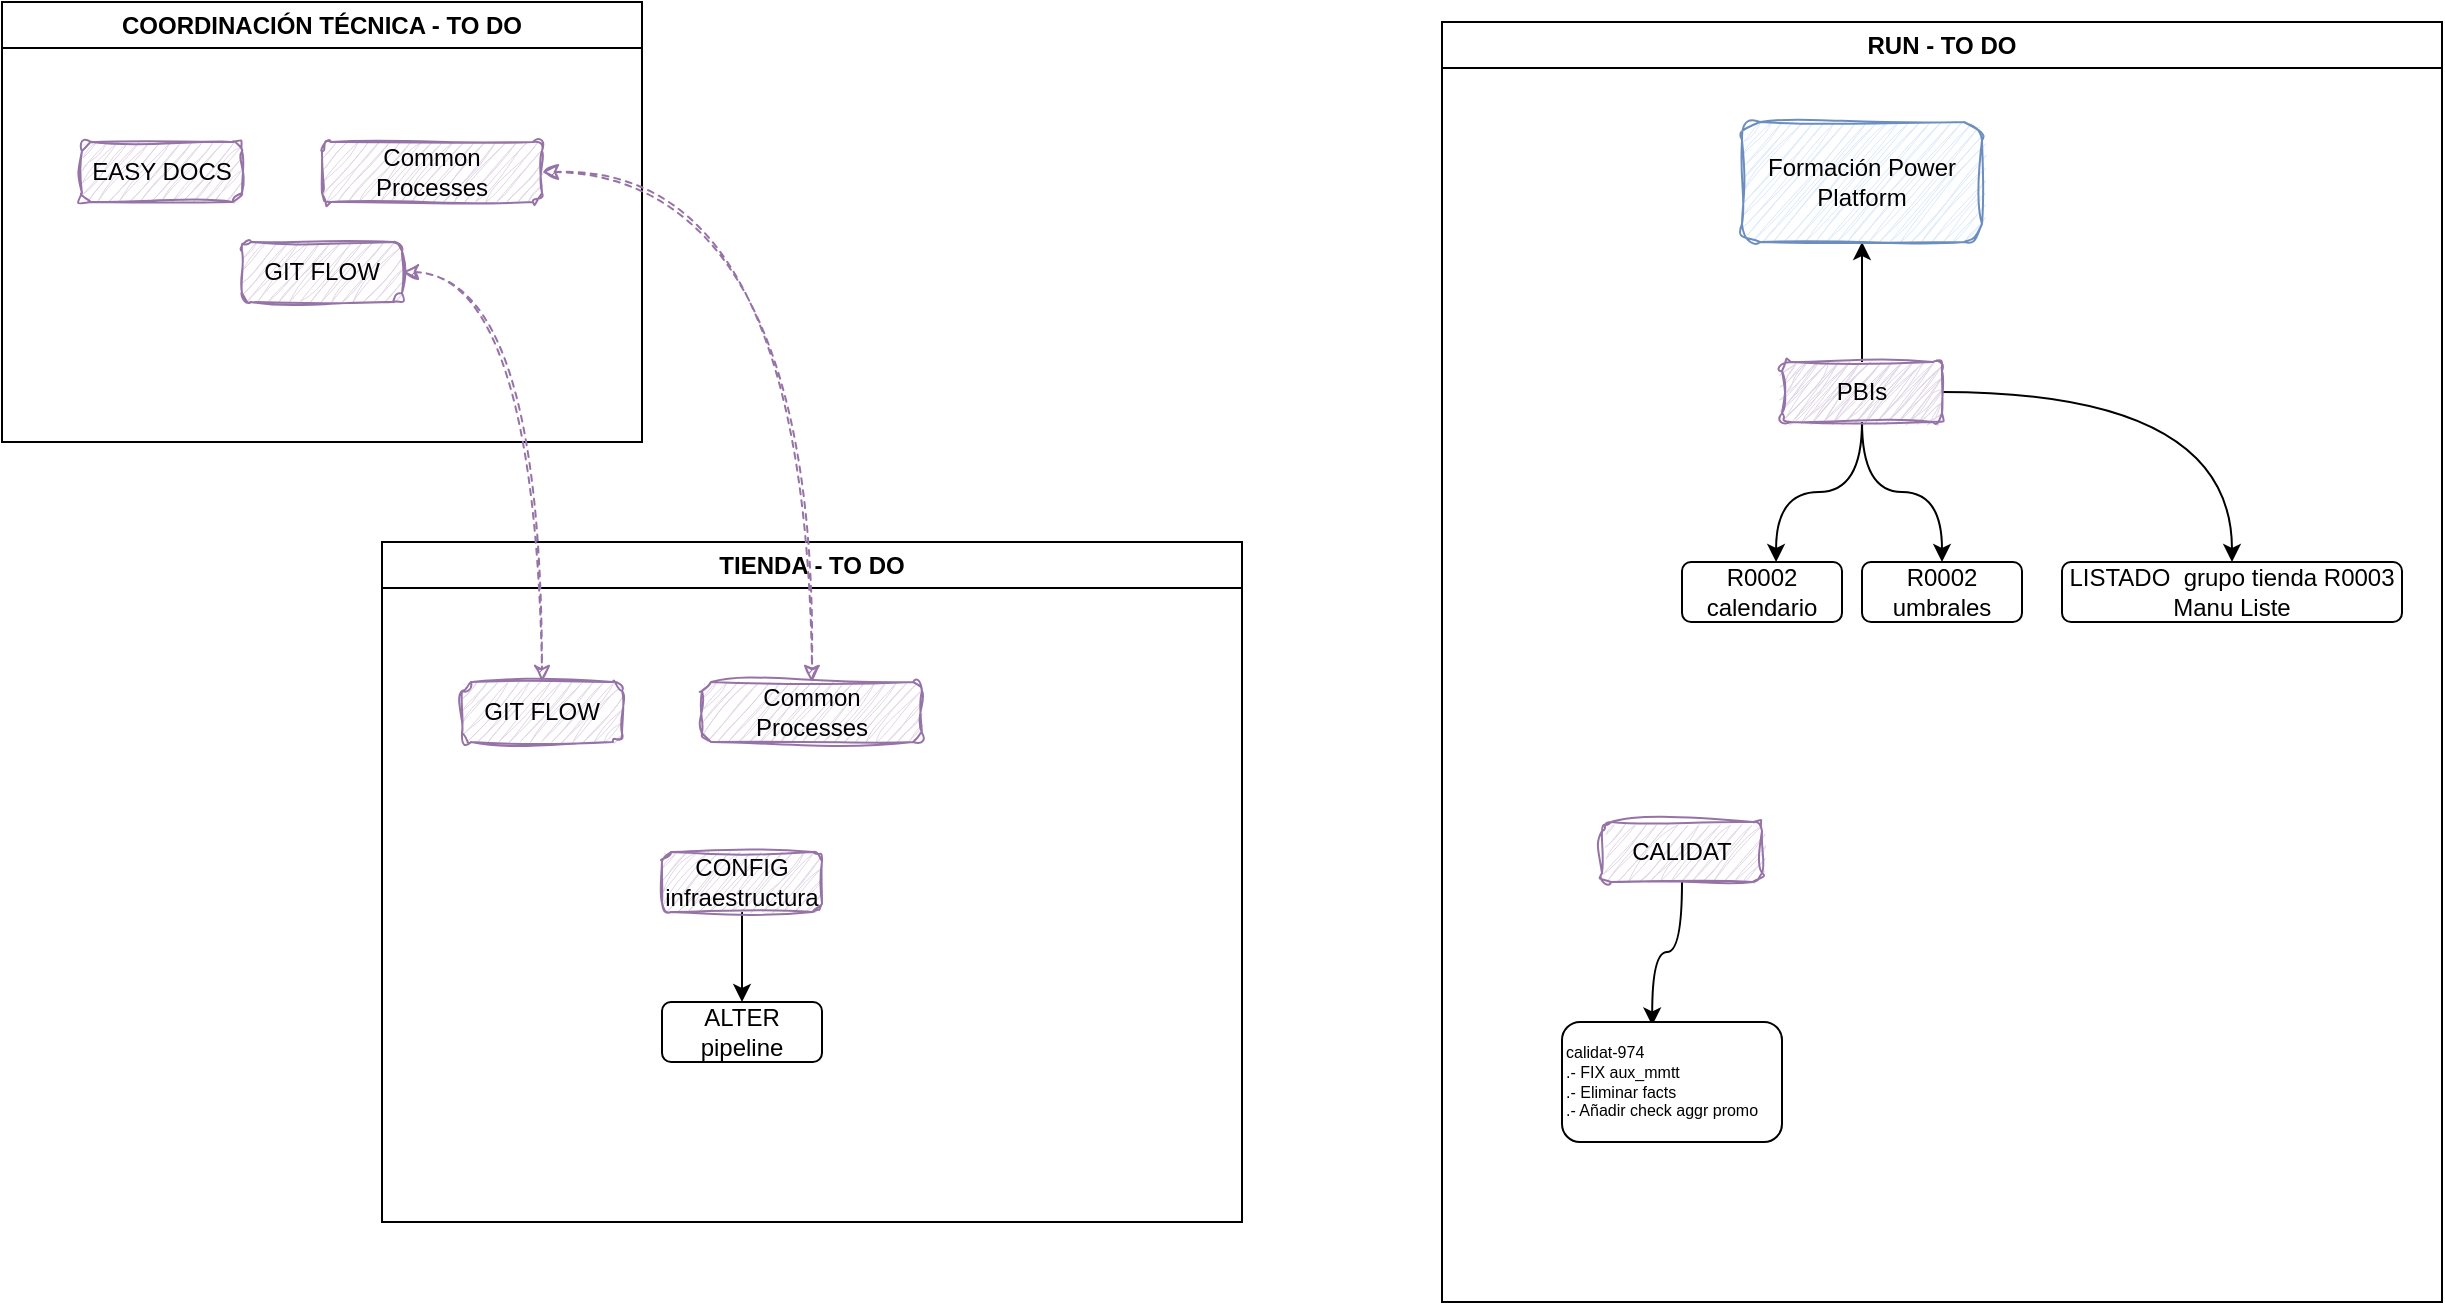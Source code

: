 <mxfile version="21.0.8" type="github">
  <diagram id="LJ3lU3-_otBDvy5FKb0J" name="Page-1">
    <mxGraphModel dx="1434" dy="804" grid="1" gridSize="10" guides="1" tooltips="1" connect="1" arrows="1" fold="1" page="1" pageScale="1" pageWidth="1169" pageHeight="827" math="0" shadow="0">
      <root>
        <mxCell id="0" />
        <mxCell id="1" parent="0" />
        <mxCell id="9XHFxHY52LzIyJSaBSOC-2" value="COORDINACIÓN TÉCNICA - TO DO" style="swimlane;whiteSpace=wrap;html=1;" parent="1" vertex="1">
          <mxGeometry x="70" y="80" width="320" height="220" as="geometry">
            <mxRectangle x="150" y="170" width="140" height="30" as="alternateBounds" />
          </mxGeometry>
        </mxCell>
        <mxCell id="9XHFxHY52LzIyJSaBSOC-3" value="EASY DOCS" style="rounded=1;whiteSpace=wrap;html=1;fillColor=#e1d5e7;strokeColor=#9673a6;sketch=1;curveFitting=1;jiggle=2;" parent="9XHFxHY52LzIyJSaBSOC-2" vertex="1">
          <mxGeometry x="40" y="70" width="80" height="30" as="geometry" />
        </mxCell>
        <mxCell id="MVU7_2ZqVJE06uC7ywKW-1" value="Common Processes&lt;br&gt;" style="rounded=1;whiteSpace=wrap;html=1;fillColor=#e1d5e7;strokeColor=#9673a6;sketch=1;curveFitting=1;jiggle=2;" vertex="1" parent="9XHFxHY52LzIyJSaBSOC-2">
          <mxGeometry x="160" y="70" width="110" height="30" as="geometry" />
        </mxCell>
        <mxCell id="MVU7_2ZqVJE06uC7ywKW-16" value="GIT FLOW" style="rounded=1;whiteSpace=wrap;html=1;fillColor=#e1d5e7;strokeColor=#9673a6;sketch=1;curveFitting=1;jiggle=2;" vertex="1" parent="9XHFxHY52LzIyJSaBSOC-2">
          <mxGeometry x="120" y="120" width="80" height="30" as="geometry" />
        </mxCell>
        <mxCell id="MVU7_2ZqVJE06uC7ywKW-2" value="RUN - TO DO" style="swimlane;whiteSpace=wrap;html=1;" vertex="1" parent="1">
          <mxGeometry x="790" y="90" width="500" height="640" as="geometry">
            <mxRectangle x="800" y="100" width="140" height="30" as="alternateBounds" />
          </mxGeometry>
        </mxCell>
        <mxCell id="MVU7_2ZqVJE06uC7ywKW-3" value="LISTADO&amp;nbsp; grupo tienda R0003&lt;br&gt;Manu Liste" style="rounded=1;whiteSpace=wrap;html=1;" vertex="1" parent="MVU7_2ZqVJE06uC7ywKW-2">
          <mxGeometry x="310" y="270" width="170" height="30" as="geometry" />
        </mxCell>
        <mxCell id="MVU7_2ZqVJE06uC7ywKW-8" style="edgeStyle=orthogonalEdgeStyle;rounded=0;orthogonalLoop=1;jettySize=auto;html=1;entryX=0.588;entryY=0;entryDx=0;entryDy=0;entryPerimeter=0;curved=1;" edge="1" parent="MVU7_2ZqVJE06uC7ywKW-2" source="MVU7_2ZqVJE06uC7ywKW-4" target="MVU7_2ZqVJE06uC7ywKW-6">
          <mxGeometry relative="1" as="geometry" />
        </mxCell>
        <mxCell id="MVU7_2ZqVJE06uC7ywKW-9" style="edgeStyle=orthogonalEdgeStyle;rounded=0;orthogonalLoop=1;jettySize=auto;html=1;entryX=0.5;entryY=0;entryDx=0;entryDy=0;curved=1;" edge="1" parent="MVU7_2ZqVJE06uC7ywKW-2" source="MVU7_2ZqVJE06uC7ywKW-4" target="MVU7_2ZqVJE06uC7ywKW-5">
          <mxGeometry relative="1" as="geometry" />
        </mxCell>
        <mxCell id="MVU7_2ZqVJE06uC7ywKW-11" value="" style="edgeStyle=orthogonalEdgeStyle;rounded=0;orthogonalLoop=1;jettySize=auto;html=1;curved=1;" edge="1" parent="MVU7_2ZqVJE06uC7ywKW-2" source="MVU7_2ZqVJE06uC7ywKW-4" target="MVU7_2ZqVJE06uC7ywKW-10">
          <mxGeometry relative="1" as="geometry" />
        </mxCell>
        <mxCell id="MVU7_2ZqVJE06uC7ywKW-12" style="edgeStyle=orthogonalEdgeStyle;rounded=0;orthogonalLoop=1;jettySize=auto;html=1;entryX=0.5;entryY=0;entryDx=0;entryDy=0;curved=1;" edge="1" parent="MVU7_2ZqVJE06uC7ywKW-2" source="MVU7_2ZqVJE06uC7ywKW-4" target="MVU7_2ZqVJE06uC7ywKW-3">
          <mxGeometry relative="1" as="geometry" />
        </mxCell>
        <mxCell id="MVU7_2ZqVJE06uC7ywKW-4" value="PBIs" style="rounded=1;whiteSpace=wrap;html=1;sketch=1;curveFitting=1;jiggle=2;glass=0;fillStyle=zigzag;fillColor=#e1d5e7;strokeColor=#9673a6;" vertex="1" parent="MVU7_2ZqVJE06uC7ywKW-2">
          <mxGeometry x="170" y="170" width="80" height="30" as="geometry" />
        </mxCell>
        <mxCell id="MVU7_2ZqVJE06uC7ywKW-5" value="R0002 umbrales" style="rounded=1;whiteSpace=wrap;html=1;" vertex="1" parent="MVU7_2ZqVJE06uC7ywKW-2">
          <mxGeometry x="210" y="270" width="80" height="30" as="geometry" />
        </mxCell>
        <mxCell id="MVU7_2ZqVJE06uC7ywKW-6" value="R0002 calendario" style="rounded=1;whiteSpace=wrap;html=1;" vertex="1" parent="MVU7_2ZqVJE06uC7ywKW-2">
          <mxGeometry x="120" y="270" width="80" height="30" as="geometry" />
        </mxCell>
        <mxCell id="MVU7_2ZqVJE06uC7ywKW-10" value="Formación Power Platform" style="whiteSpace=wrap;html=1;rounded=1;fillColor=#dae8fc;strokeColor=#6c8ebf;glass=0;shadow=0;sketch=1;curveFitting=1;jiggle=2;" vertex="1" parent="MVU7_2ZqVJE06uC7ywKW-2">
          <mxGeometry x="150" y="50" width="120" height="60" as="geometry" />
        </mxCell>
        <mxCell id="MVU7_2ZqVJE06uC7ywKW-21" style="edgeStyle=orthogonalEdgeStyle;rounded=0;orthogonalLoop=1;jettySize=auto;html=1;entryX=0.41;entryY=0.029;entryDx=0;entryDy=0;entryPerimeter=0;curved=1;" edge="1" parent="MVU7_2ZqVJE06uC7ywKW-2" source="MVU7_2ZqVJE06uC7ywKW-19" target="MVU7_2ZqVJE06uC7ywKW-20">
          <mxGeometry relative="1" as="geometry" />
        </mxCell>
        <mxCell id="MVU7_2ZqVJE06uC7ywKW-19" value="CALIDAT" style="rounded=1;whiteSpace=wrap;html=1;sketch=1;curveFitting=1;jiggle=2;glass=0;fillStyle=hachure;fillColor=#e1d5e7;strokeColor=#9673a6;" vertex="1" parent="MVU7_2ZqVJE06uC7ywKW-2">
          <mxGeometry x="80" y="400" width="80" height="30" as="geometry" />
        </mxCell>
        <mxCell id="MVU7_2ZqVJE06uC7ywKW-20" value="calidat-974&lt;br style=&quot;font-size: 8px;&quot;&gt;.- FIX aux_mmtt&lt;br style=&quot;font-size: 8px;&quot;&gt;.- Eliminar facts&lt;br style=&quot;font-size: 8px;&quot;&gt;.- Añadir check aggr promo" style="rounded=1;whiteSpace=wrap;html=1;align=left;fontSize=8;" vertex="1" parent="MVU7_2ZqVJE06uC7ywKW-2">
          <mxGeometry x="60" y="500" width="110" height="60" as="geometry" />
        </mxCell>
        <mxCell id="MVU7_2ZqVJE06uC7ywKW-13" value="TIENDA - TO DO" style="swimlane;whiteSpace=wrap;html=1;" vertex="1" parent="1">
          <mxGeometry x="260" y="350" width="430" height="340" as="geometry">
            <mxRectangle x="150" y="170" width="140" height="30" as="alternateBounds" />
          </mxGeometry>
        </mxCell>
        <mxCell id="MVU7_2ZqVJE06uC7ywKW-14" value="GIT FLOW" style="rounded=1;whiteSpace=wrap;html=1;fillColor=#e1d5e7;strokeColor=#9673a6;sketch=1;curveFitting=1;jiggle=2;" vertex="1" parent="MVU7_2ZqVJE06uC7ywKW-13">
          <mxGeometry x="40" y="70" width="80" height="30" as="geometry" />
        </mxCell>
        <mxCell id="MVU7_2ZqVJE06uC7ywKW-15" value="Common Processes&lt;br&gt;" style="rounded=1;whiteSpace=wrap;html=1;fillColor=#e1d5e7;strokeColor=#9673a6;sketch=1;curveFitting=1;jiggle=2;" vertex="1" parent="MVU7_2ZqVJE06uC7ywKW-13">
          <mxGeometry x="160" y="70" width="110" height="30" as="geometry" />
        </mxCell>
        <mxCell id="MVU7_2ZqVJE06uC7ywKW-22" value="ALTER pipeline" style="rounded=1;whiteSpace=wrap;html=1;" vertex="1" parent="MVU7_2ZqVJE06uC7ywKW-13">
          <mxGeometry x="140" y="230" width="80" height="30" as="geometry" />
        </mxCell>
        <mxCell id="MVU7_2ZqVJE06uC7ywKW-24" style="edgeStyle=orthogonalEdgeStyle;rounded=0;orthogonalLoop=1;jettySize=auto;html=1;entryX=0.5;entryY=0;entryDx=0;entryDy=0;curved=1;" edge="1" parent="MVU7_2ZqVJE06uC7ywKW-13" source="MVU7_2ZqVJE06uC7ywKW-23" target="MVU7_2ZqVJE06uC7ywKW-22">
          <mxGeometry relative="1" as="geometry" />
        </mxCell>
        <mxCell id="MVU7_2ZqVJE06uC7ywKW-23" value="CONFIG&lt;br&gt;infraestructura" style="rounded=1;whiteSpace=wrap;html=1;fillColor=#e1d5e7;strokeColor=#9673a6;sketch=1;curveFitting=1;jiggle=2;" vertex="1" parent="MVU7_2ZqVJE06uC7ywKW-13">
          <mxGeometry x="140" y="155" width="80" height="30" as="geometry" />
        </mxCell>
        <mxCell id="MVU7_2ZqVJE06uC7ywKW-17" style="edgeStyle=orthogonalEdgeStyle;rounded=0;orthogonalLoop=1;jettySize=auto;html=1;entryX=0.5;entryY=0;entryDx=0;entryDy=0;startArrow=classic;startFill=1;dashed=1;fillColor=#e1d5e7;strokeColor=#9673a6;curved=1;sketch=1;curveFitting=1;jiggle=2;" edge="1" parent="1" source="MVU7_2ZqVJE06uC7ywKW-16" target="MVU7_2ZqVJE06uC7ywKW-14">
          <mxGeometry relative="1" as="geometry" />
        </mxCell>
        <mxCell id="MVU7_2ZqVJE06uC7ywKW-18" style="edgeStyle=orthogonalEdgeStyle;rounded=0;orthogonalLoop=1;jettySize=auto;html=1;entryX=0.5;entryY=0;entryDx=0;entryDy=0;curved=1;shadow=0;sketch=1;curveFitting=1;jiggle=2;dashed=1;startArrow=classic;startFill=1;fillColor=#e1d5e7;strokeColor=#9673a6;" edge="1" parent="1" source="MVU7_2ZqVJE06uC7ywKW-1" target="MVU7_2ZqVJE06uC7ywKW-15">
          <mxGeometry relative="1" as="geometry" />
        </mxCell>
      </root>
    </mxGraphModel>
  </diagram>
</mxfile>
